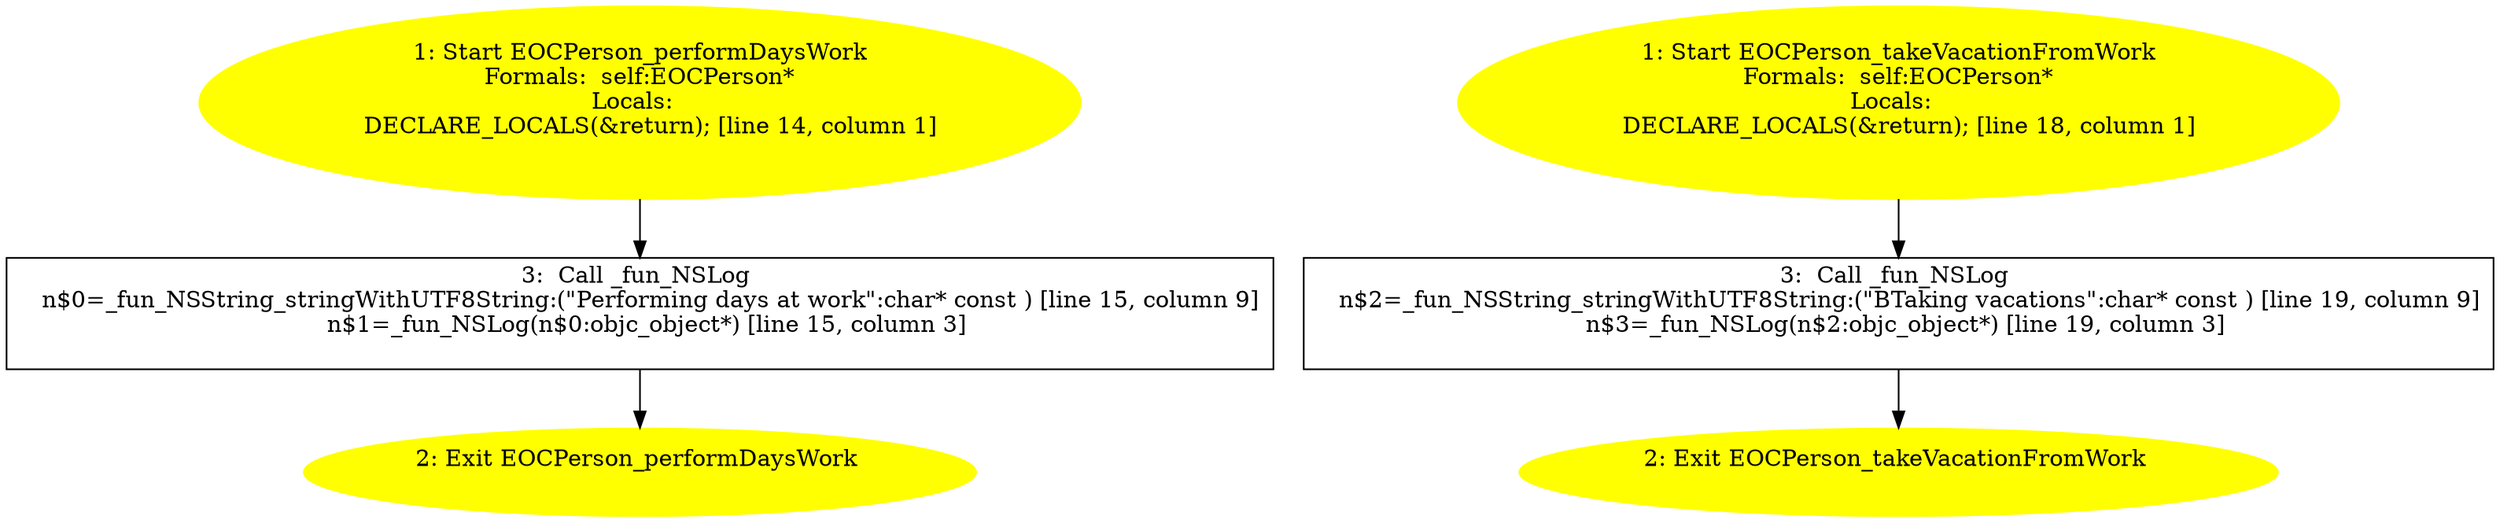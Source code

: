/* @generated */
digraph cfg {
"performDaysWork#EOCPerson#instance.68f45cebac26de5310062b9c47f6dc36_1" [label="1: Start EOCPerson_performDaysWork\nFormals:  self:EOCPerson*\nLocals:  \n   DECLARE_LOCALS(&return); [line 14, column 1]\n " color=yellow style=filled]
	

	 "performDaysWork#EOCPerson#instance.68f45cebac26de5310062b9c47f6dc36_1" -> "performDaysWork#EOCPerson#instance.68f45cebac26de5310062b9c47f6dc36_3" ;
"performDaysWork#EOCPerson#instance.68f45cebac26de5310062b9c47f6dc36_2" [label="2: Exit EOCPerson_performDaysWork \n  " color=yellow style=filled]
	

"performDaysWork#EOCPerson#instance.68f45cebac26de5310062b9c47f6dc36_3" [label="3:  Call _fun_NSLog \n   n$0=_fun_NSString_stringWithUTF8String:(\"Performing days at work\":char* const ) [line 15, column 9]\n  n$1=_fun_NSLog(n$0:objc_object*) [line 15, column 3]\n " shape="box"]
	

	 "performDaysWork#EOCPerson#instance.68f45cebac26de5310062b9c47f6dc36_3" -> "performDaysWork#EOCPerson#instance.68f45cebac26de5310062b9c47f6dc36_2" ;
"takeVacationFromWork#EOCPerson#instance.a4a2043283853257ef9e4402128b75f9_1" [label="1: Start EOCPerson_takeVacationFromWork\nFormals:  self:EOCPerson*\nLocals:  \n   DECLARE_LOCALS(&return); [line 18, column 1]\n " color=yellow style=filled]
	

	 "takeVacationFromWork#EOCPerson#instance.a4a2043283853257ef9e4402128b75f9_1" -> "takeVacationFromWork#EOCPerson#instance.a4a2043283853257ef9e4402128b75f9_3" ;
"takeVacationFromWork#EOCPerson#instance.a4a2043283853257ef9e4402128b75f9_2" [label="2: Exit EOCPerson_takeVacationFromWork \n  " color=yellow style=filled]
	

"takeVacationFromWork#EOCPerson#instance.a4a2043283853257ef9e4402128b75f9_3" [label="3:  Call _fun_NSLog \n   n$2=_fun_NSString_stringWithUTF8String:(\"BTaking vacations\":char* const ) [line 19, column 9]\n  n$3=_fun_NSLog(n$2:objc_object*) [line 19, column 3]\n " shape="box"]
	

	 "takeVacationFromWork#EOCPerson#instance.a4a2043283853257ef9e4402128b75f9_3" -> "takeVacationFromWork#EOCPerson#instance.a4a2043283853257ef9e4402128b75f9_2" ;
}
